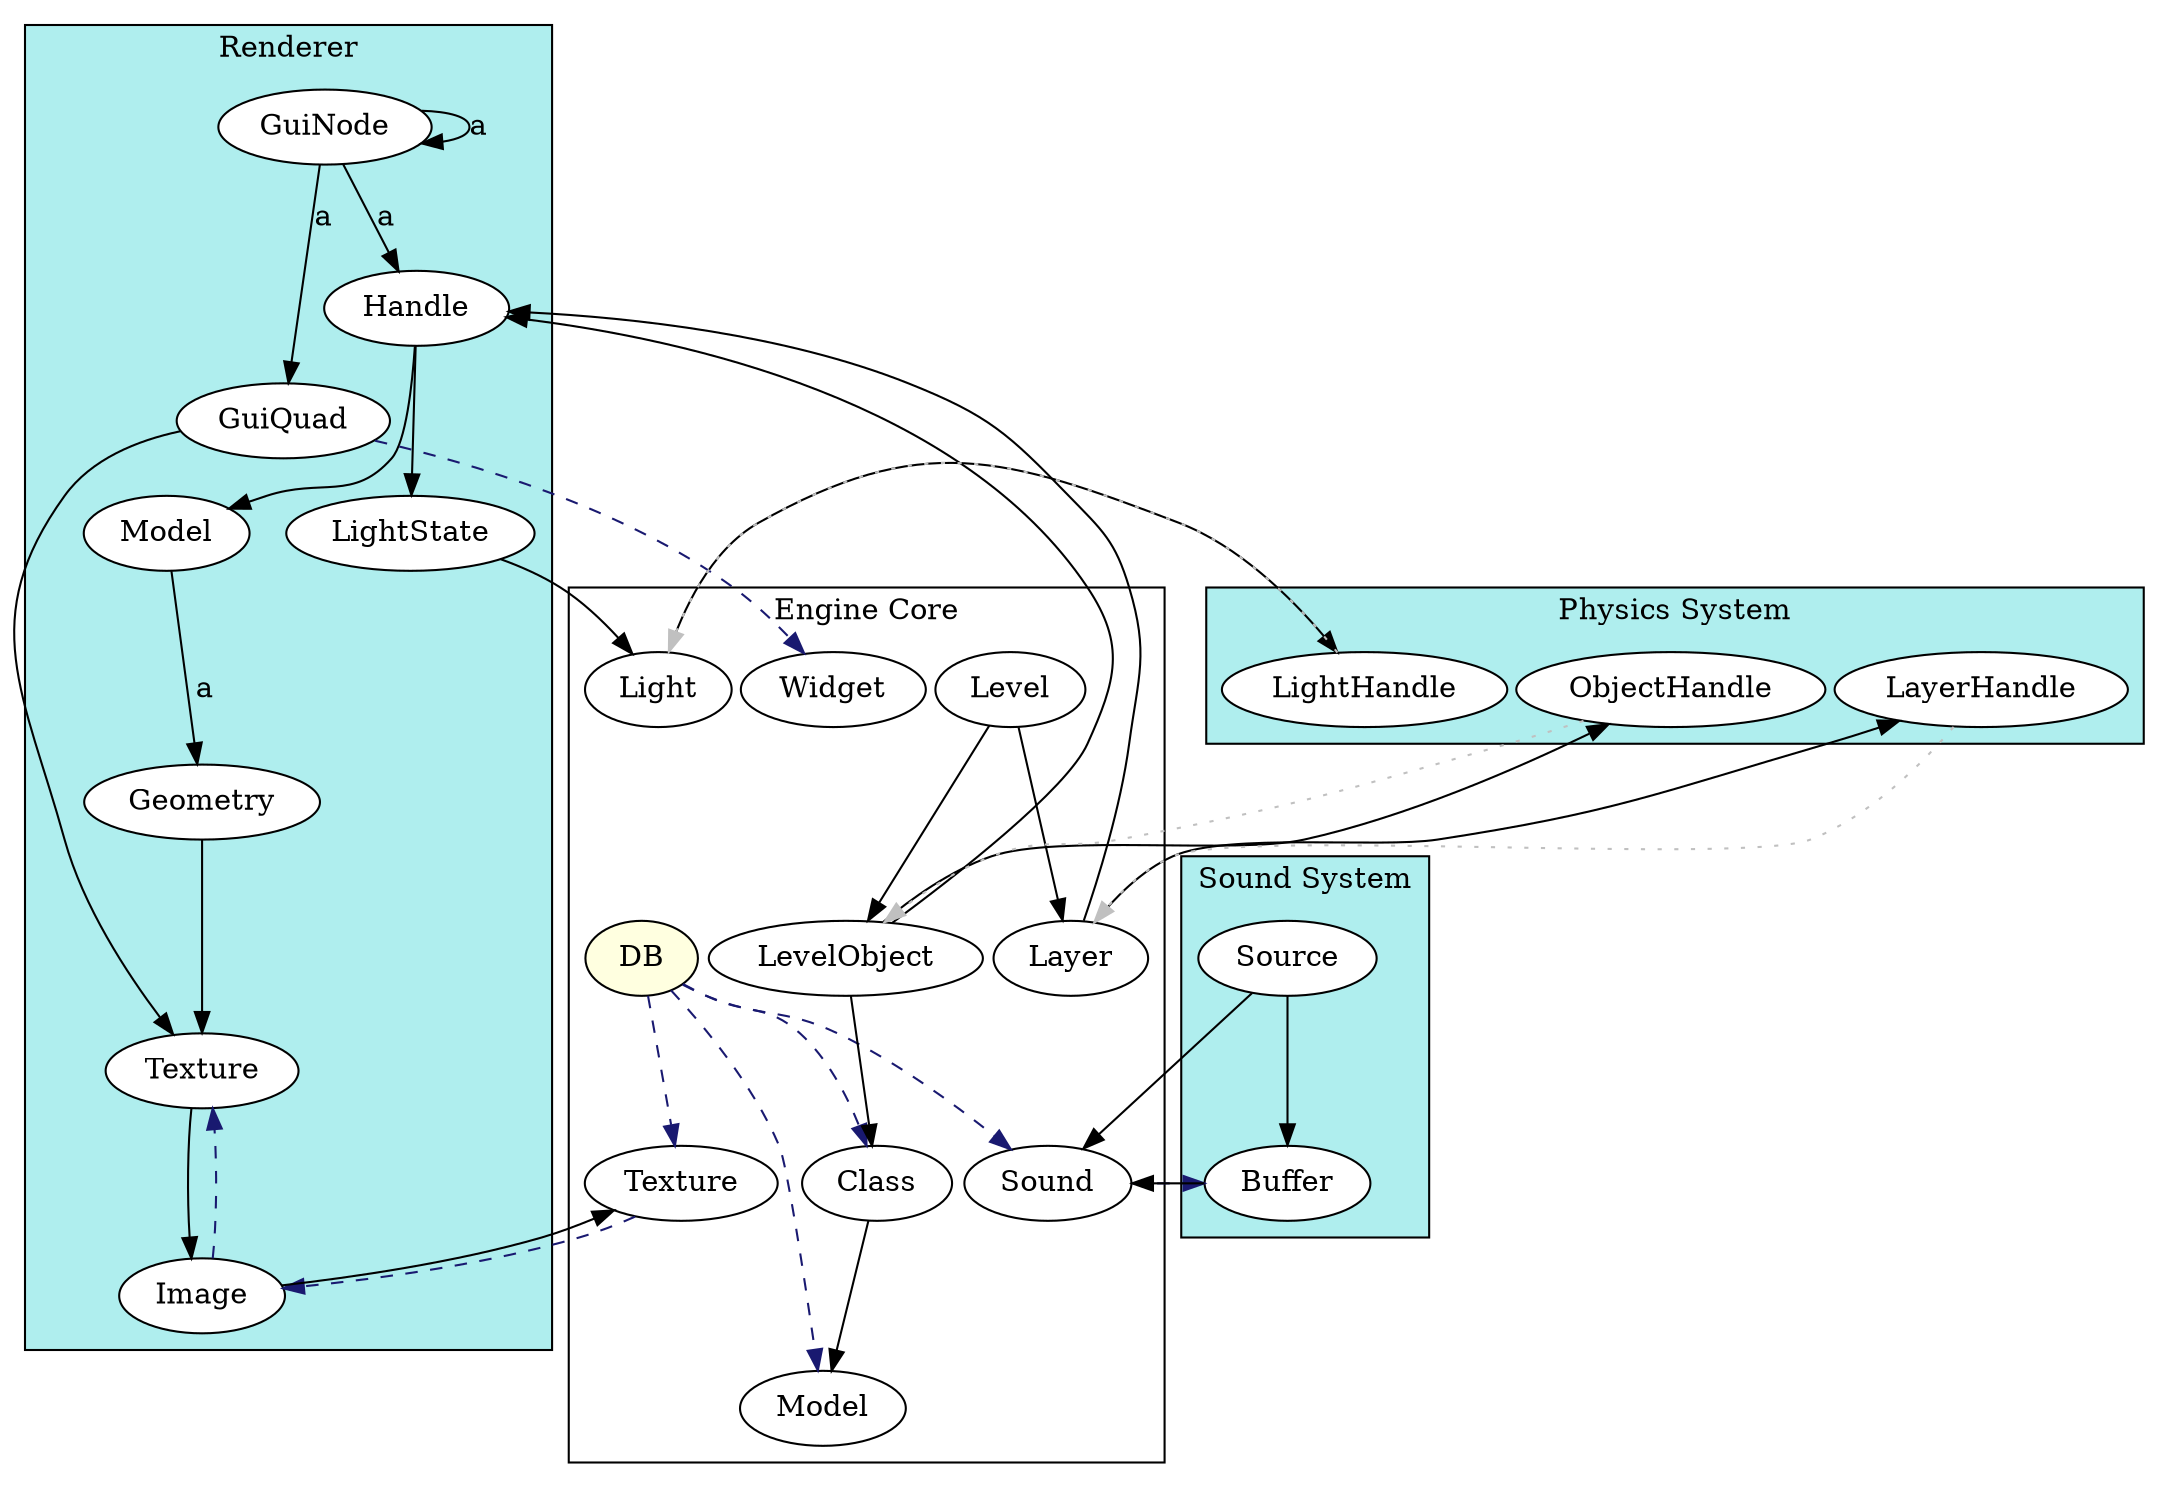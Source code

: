 
/*
 * A DOT graph representing shared ownership relations in OpenDrakan.
 *
 * Strong references are marked by solid, black arrows.
 * Weak references are marked by dashed, blue arrows.
 * Non-owning references are marked by dotted, gray arrows.
 */

digraph od_ownership
{
    subgraph cluster_core
    {
        graph [label="Engine Core"];

        DB [style=filled, fillcolor=LightYellow];
        Class;
        Texture;
        Model;
        Sound;
        Level;
        LevelObject;
        Layer;
        Widget;
        Light;
    }

    subgraph cluster_renderer
    {
        graph [label="Renderer", style=filled, fillcolor=PaleTurquoise];
        node [style=filled, fillcolor=white];

        R_Handle [label="Handle"];
        R_Model [label="Model"];
        R_Geometry [label="Geometry"];
        R_Texture [label="Texture"];
        R_Image [label="Image"];
        R_GuiQuad [label="GuiQuad"];
        R_GuiNode [label="GuiNode"];
        R_LightState [label="LightState"];        
    }

    subgraph cluster_physics
    {
        graph [label="Physics System", style=filled, fillcolor=PaleTurquoise];
        node [style=filled, fillcolor=white];

        P_ObjectHandle [label="ObjectHandle"];
        P_LayerHandle [label="LayerHandle"];
        P_LightHandle [label="LightHandle"];        
    }

    subgraph cluster_sound
    {
        graph [label="Sound System", style=filled, fillcolor=PaleTurquoise];
        node [style=filled, fillcolor=white];
        
        S_Buffer [label="Buffer"];
        S_Source [label="Source"];
    }
    

    // non-owning references
    edge [style=dotted, color=gray]
    {
        P_ObjectHandle -> LevelObject;

        P_LightHandle -> Light;

        P_LayerHandle -> Layer;
    }

    // weak references
    edge [style = dashed, color=MidnightBlue]
    {
        DB -> Class;
        DB -> Texture;
        DB -> Model;
        DB -> Sound;

        Texture -> R_Image;

        R_Image -> R_Texture;

        R_GuiQuad -> Widget;
        
        Sound -> S_Buffer;
    }

    // strong references
    edge [style = solid, color=black]
    {
        Class -> Model;

        Level -> LevelObject;
        Level -> Layer;

        LevelObject -> Class;
        LevelObject -> R_Handle;
        LevelObject -> P_ObjectHandle;
        
        Layer -> R_Handle;
        Layer -> P_LayerHandle;
        
        Light -> P_LightHandle;

        R_Handle -> R_Model;
        R_Handle -> R_LightState;

        R_Model -> R_Geometry [label=a];

        R_Geometry -> R_Texture;

        R_Texture -> R_Image;

        R_Image -> Texture;

        R_GuiQuad -> R_Texture;

        R_GuiNode -> R_GuiNode [label=a];
        R_GuiNode -> R_GuiQuad [label=a];
        R_GuiNode -> R_Handle [label=a];

        R_LightState -> Light [label=a];
        
        S_Buffer -> Sound;
        
        S_Source -> S_Buffer;
        S_Source -> Sound;
    }

}



